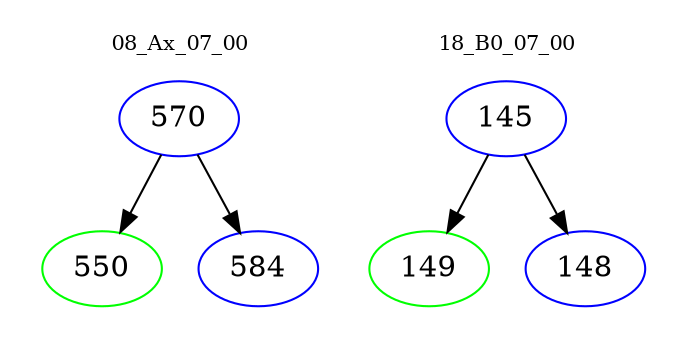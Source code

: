 digraph{
subgraph cluster_0 {
color = white
label = "08_Ax_07_00";
fontsize=10;
T0_570 [label="570", color="blue"]
T0_570 -> T0_550 [color="black"]
T0_550 [label="550", color="green"]
T0_570 -> T0_584 [color="black"]
T0_584 [label="584", color="blue"]
}
subgraph cluster_1 {
color = white
label = "18_B0_07_00";
fontsize=10;
T1_145 [label="145", color="blue"]
T1_145 -> T1_149 [color="black"]
T1_149 [label="149", color="green"]
T1_145 -> T1_148 [color="black"]
T1_148 [label="148", color="blue"]
}
}
